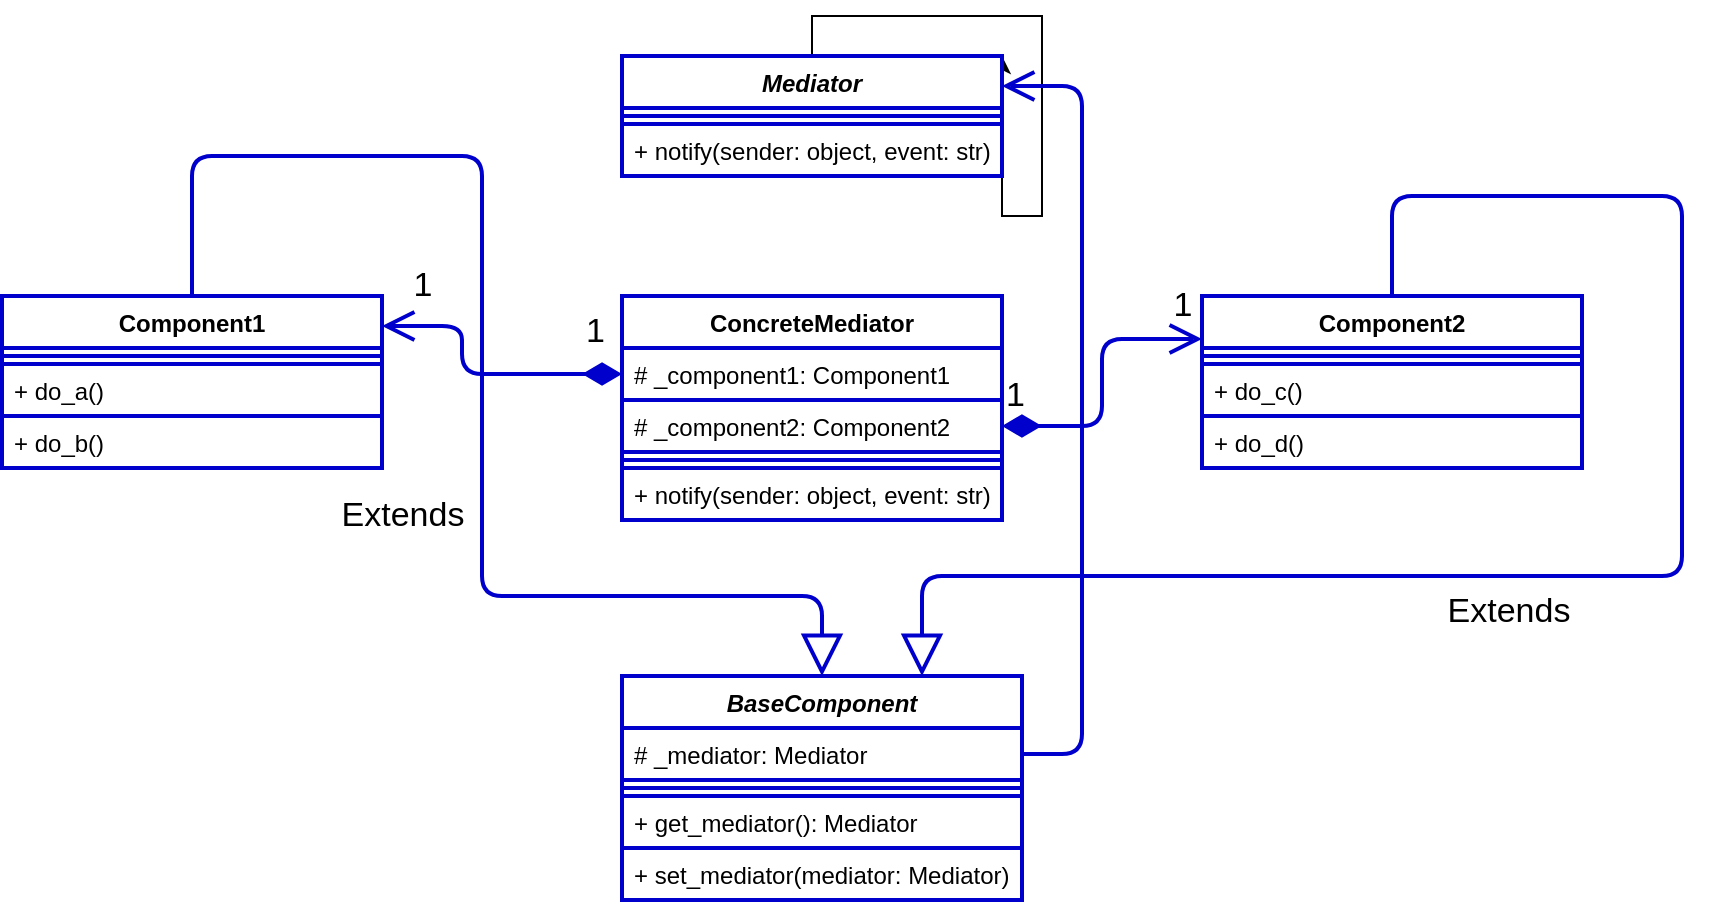 <mxfile version="14.6.6" type="embed"><diagram id="zFXCO6tVe_BXruqs3yqt" name="Page-1"><mxGraphModel dx="1900" dy="686" grid="1" gridSize="10" guides="1" tooltips="1" connect="1" arrows="1" fold="1" page="1" pageScale="1" pageWidth="850" pageHeight="1100" background="#ffffff" math="0" shadow="0"><root><mxCell id="0"/><mxCell id="1" parent="0"/><mxCell id="6" style="edgeStyle=orthogonalEdgeStyle;rounded=0;orthogonalLoop=1;jettySize=auto;html=1;exitX=0.5;exitY=0;exitDx=0;exitDy=0;entryX=1;entryY=0;entryDx=0;entryDy=0;" parent="1" source="2" target="2" edge="1"><mxGeometry relative="1" as="geometry"/></mxCell><mxCell id="2" value="Mediator" style="swimlane;fontStyle=3;align=center;verticalAlign=top;childLayout=stackLayout;horizontal=1;startSize=26;horizontalStack=0;resizeParent=1;resizeParentMax=0;resizeLast=0;collapsible=1;marginBottom=0;fontColor=#000000;strokeColor=#0000CC;strokeWidth=2;fillColor=#FFFFFF;" parent="1" vertex="1"><mxGeometry x="310" y="90" width="190" height="60" as="geometry"/></mxCell><mxCell id="4" value="" style="line;strokeWidth=2;align=left;verticalAlign=middle;spacingTop=-1;spacingLeft=3;spacingRight=3;rotatable=0;labelPosition=right;points=[];portConstraint=eastwest;fontColor=#000000;strokeColor=#0000CC;fillColor=#FFFFFF;" parent="2" vertex="1"><mxGeometry y="26" width="190" height="8" as="geometry"/></mxCell><mxCell id="5" value="+ notify(sender: object, event: str)" style="text;align=left;verticalAlign=top;spacingLeft=4;spacingRight=4;overflow=hidden;rotatable=0;points=[[0,0.5],[1,0.5]];portConstraint=eastwest;fontColor=#000000;strokeColor=#0000CC;strokeWidth=2;fillColor=#FFFFFF;" parent="2" vertex="1"><mxGeometry y="34" width="190" height="26" as="geometry"/></mxCell><mxCell id="7" value="ConcreteMediator" style="swimlane;fontStyle=1;align=center;verticalAlign=top;childLayout=stackLayout;horizontal=1;startSize=26;horizontalStack=0;resizeParent=1;resizeParentMax=0;resizeLast=0;collapsible=1;marginBottom=0;fontColor=#000000;strokeColor=#0000CC;strokeWidth=2;fillColor=#FFFFFF;" parent="1" vertex="1"><mxGeometry x="310" y="210" width="190" height="112" as="geometry"/></mxCell><mxCell id="10" value="# _component1: Component1" style="text;align=left;verticalAlign=top;spacingLeft=4;spacingRight=4;overflow=hidden;rotatable=0;points=[[0,0.5],[1,0.5]];portConstraint=eastwest;fontColor=#000000;strokeColor=#0000CC;strokeWidth=2;fillColor=#FFFFFF;" parent="7" vertex="1"><mxGeometry y="26" width="190" height="26" as="geometry"/></mxCell><mxCell id="11" value="# _component2: Component2" style="text;align=left;verticalAlign=top;spacingLeft=4;spacingRight=4;overflow=hidden;rotatable=0;points=[[0,0.5],[1,0.5]];portConstraint=eastwest;fontColor=#000000;strokeColor=#0000CC;strokeWidth=2;fillColor=#FFFFFF;" parent="7" vertex="1"><mxGeometry y="52" width="190" height="26" as="geometry"/></mxCell><mxCell id="8" value="" style="line;strokeWidth=2;align=left;verticalAlign=middle;spacingTop=-1;spacingLeft=3;spacingRight=3;rotatable=0;labelPosition=right;points=[];portConstraint=eastwest;fontColor=#000000;strokeColor=#0000CC;fillColor=#FFFFFF;" parent="7" vertex="1"><mxGeometry y="78" width="190" height="8" as="geometry"/></mxCell><mxCell id="9" value="+ notify(sender: object, event: str)" style="text;align=left;verticalAlign=top;spacingLeft=4;spacingRight=4;overflow=hidden;rotatable=0;points=[[0,0.5],[1,0.5]];portConstraint=eastwest;fontColor=#000000;strokeColor=#0000CC;strokeWidth=2;fillColor=#FFFFFF;" parent="7" vertex="1"><mxGeometry y="86" width="190" height="26" as="geometry"/></mxCell><mxCell id="21" value="Component2" style="swimlane;fontStyle=1;align=center;verticalAlign=top;childLayout=stackLayout;horizontal=1;startSize=26;horizontalStack=0;resizeParent=1;resizeParentMax=0;resizeLast=0;collapsible=1;marginBottom=0;fontColor=#000000;strokeColor=#0000CC;strokeWidth=2;fillColor=#FFFFFF;" parent="1" vertex="1"><mxGeometry x="600" y="210" width="190" height="86" as="geometry"/></mxCell><mxCell id="22" value="" style="line;strokeWidth=2;align=left;verticalAlign=middle;spacingTop=-1;spacingLeft=3;spacingRight=3;rotatable=0;labelPosition=right;points=[];portConstraint=eastwest;fontColor=#000000;strokeColor=#0000CC;fillColor=#FFFFFF;" parent="21" vertex="1"><mxGeometry y="26" width="190" height="8" as="geometry"/></mxCell><mxCell id="26" value="+ do_c()" style="text;align=left;verticalAlign=top;spacingLeft=4;spacingRight=4;overflow=hidden;rotatable=0;points=[[0,0.5],[1,0.5]];portConstraint=eastwest;fontColor=#000000;strokeColor=#0000CC;strokeWidth=2;fillColor=#FFFFFF;" parent="21" vertex="1"><mxGeometry y="34" width="190" height="26" as="geometry"/></mxCell><mxCell id="27" value="+ do_d()" style="text;align=left;verticalAlign=top;spacingLeft=4;spacingRight=4;overflow=hidden;rotatable=0;points=[[0,0.5],[1,0.5]];portConstraint=eastwest;fontColor=#000000;strokeColor=#0000CC;strokeWidth=2;fillColor=#FFFFFF;" parent="21" vertex="1"><mxGeometry y="60" width="190" height="26" as="geometry"/></mxCell><mxCell id="12" value="BaseComponent" style="swimlane;fontStyle=3;align=center;verticalAlign=top;childLayout=stackLayout;horizontal=1;startSize=26;horizontalStack=0;resizeParent=1;resizeParentMax=0;resizeLast=0;collapsible=1;marginBottom=0;fontColor=#000000;strokeColor=#0000CC;strokeWidth=2;fillColor=#FFFFFF;" parent="1" vertex="1"><mxGeometry x="310" y="400" width="200" height="112" as="geometry"/></mxCell><mxCell id="15" value="# _mediator: Mediator" style="text;align=left;verticalAlign=top;spacingLeft=4;spacingRight=4;overflow=hidden;rotatable=0;points=[[0,0.5],[1,0.5]];portConstraint=eastwest;fontColor=#000000;strokeColor=#0000CC;strokeWidth=2;fillColor=#FFFFFF;" parent="12" vertex="1"><mxGeometry y="26" width="200" height="26" as="geometry"/></mxCell><mxCell id="13" value="" style="line;strokeWidth=2;align=left;verticalAlign=middle;spacingTop=-1;spacingLeft=3;spacingRight=3;rotatable=0;labelPosition=right;points=[];portConstraint=eastwest;fontColor=#000000;strokeColor=#0000CC;fillColor=#FFFFFF;" parent="12" vertex="1"><mxGeometry y="52" width="200" height="8" as="geometry"/></mxCell><mxCell id="16" value="+ get_mediator(): Mediator" style="text;align=left;verticalAlign=top;spacingLeft=4;spacingRight=4;overflow=hidden;rotatable=0;points=[[0,0.5],[1,0.5]];portConstraint=eastwest;fontColor=#000000;strokeColor=#0000CC;strokeWidth=2;fillColor=#FFFFFF;" parent="12" vertex="1"><mxGeometry y="60" width="200" height="26" as="geometry"/></mxCell><mxCell id="17" value="+ set_mediator(mediator: Mediator)" style="text;align=left;verticalAlign=top;spacingLeft=4;spacingRight=4;overflow=hidden;rotatable=0;points=[[0,0.5],[1,0.5]];portConstraint=eastwest;fontColor=#000000;strokeColor=#0000CC;strokeWidth=2;fillColor=#FFFFFF;" parent="12" vertex="1"><mxGeometry y="86" width="200" height="26" as="geometry"/></mxCell><mxCell id="28" value="1" style="endArrow=open;html=1;endSize=12;startArrow=diamondThin;startSize=14;startFill=1;edgeStyle=orthogonalEdgeStyle;align=left;verticalAlign=bottom;exitX=0;exitY=0.5;exitDx=0;exitDy=0;strokeWidth=2;strokeColor=#0000CC;entryX=1;entryY=0.174;entryDx=0;entryDy=0;entryPerimeter=0;fontSize=17;fontColor=#000000;labelBackgroundColor=none;" parent="1" source="10" target="18" edge="1"><mxGeometry x="0.236" y="-60" relative="1" as="geometry"><mxPoint x="340" y="310" as="sourcePoint"/><mxPoint x="500" y="310" as="targetPoint"/><Array as="points"><mxPoint x="230" y="249"/><mxPoint x="230" y="225"/></Array><mxPoint as="offset"/></mxGeometry></mxCell><mxCell id="18" value="Component1" style="swimlane;fontStyle=1;align=center;verticalAlign=top;childLayout=stackLayout;horizontal=1;startSize=26;horizontalStack=0;resizeParent=1;resizeParentMax=0;resizeLast=0;collapsible=1;marginBottom=0;fontColor=#000000;strokeColor=#0000CC;strokeWidth=2;fillColor=#FFFFFF;" parent="1" vertex="1"><mxGeometry y="210" width="190" height="86" as="geometry"/></mxCell><mxCell id="19" value="" style="line;strokeWidth=2;align=left;verticalAlign=middle;spacingTop=-1;spacingLeft=3;spacingRight=3;rotatable=0;labelPosition=right;points=[];portConstraint=eastwest;fontColor=#000000;strokeColor=#0000CC;fillColor=#FFFFFF;" parent="18" vertex="1"><mxGeometry y="26" width="190" height="8" as="geometry"/></mxCell><mxCell id="20" value="+ do_a()" style="text;align=left;verticalAlign=top;spacingLeft=4;spacingRight=4;overflow=hidden;rotatable=0;points=[[0,0.5],[1,0.5]];portConstraint=eastwest;fontColor=#000000;strokeColor=#0000CC;strokeWidth=2;fillColor=#FFFFFF;" parent="18" vertex="1"><mxGeometry y="34" width="190" height="26" as="geometry"/></mxCell><mxCell id="25" value="+ do_b()" style="text;align=left;verticalAlign=top;spacingLeft=4;spacingRight=4;overflow=hidden;rotatable=0;points=[[0,0.5],[1,0.5]];portConstraint=eastwest;fontColor=#000000;strokeColor=#0000CC;strokeWidth=2;fillColor=#FFFFFF;" parent="18" vertex="1"><mxGeometry y="60" width="190" height="26" as="geometry"/></mxCell><mxCell id="29" value="1" style="text;html=1;align=center;verticalAlign=middle;resizable=0;points=[];autosize=1;fontSize=17;fontColor=#000000;" parent="1" vertex="1"><mxGeometry x="200" y="190" width="20" height="30" as="geometry"/></mxCell><mxCell id="30" value="1" style="endArrow=open;html=1;endSize=12;startArrow=diamondThin;startSize=14;startFill=1;edgeStyle=orthogonalEdgeStyle;align=left;verticalAlign=bottom;labelBackgroundColor=none;strokeColor=#0000CC;strokeWidth=2;fontSize=17;fontColor=#000000;exitX=1;exitY=0.5;exitDx=0;exitDy=0;entryX=0;entryY=0.25;entryDx=0;entryDy=0;" parent="1" source="11" target="21" edge="1"><mxGeometry x="-1" y="3" relative="1" as="geometry"><mxPoint x="340" y="310" as="sourcePoint"/><mxPoint x="500" y="310" as="targetPoint"/><Array as="points"><mxPoint x="550" y="275"/><mxPoint x="550" y="232"/></Array></mxGeometry></mxCell><mxCell id="31" value="1" style="text;html=1;align=center;verticalAlign=middle;resizable=0;points=[];autosize=1;fontSize=17;fontColor=#000000;" parent="1" vertex="1"><mxGeometry x="580" y="200" width="20" height="30" as="geometry"/></mxCell><mxCell id="32" value="Extends" style="endArrow=block;endSize=16;endFill=0;html=1;labelBackgroundColor=none;strokeColor=#0000CC;strokeWidth=2;fontSize=17;fontColor=#000000;exitX=0.5;exitY=0;exitDx=0;exitDy=0;entryX=0.5;entryY=0;entryDx=0;entryDy=0;" parent="1" source="18" target="12" edge="1"><mxGeometry x="0.225" y="-40" width="160" relative="1" as="geometry"><mxPoint x="340" y="310" as="sourcePoint"/><mxPoint x="500" y="310" as="targetPoint"/><Array as="points"><mxPoint x="95" y="140"/><mxPoint x="240" y="140"/><mxPoint x="240" y="360"/><mxPoint x="410" y="360"/></Array><mxPoint as="offset"/></mxGeometry></mxCell><mxCell id="34" value="Extends" style="endArrow=block;endSize=16;endFill=0;html=1;labelBackgroundColor=none;strokeColor=#0000CC;strokeWidth=2;fontSize=17;fontColor=#000000;entryX=0.75;entryY=0;entryDx=0;entryDy=0;exitX=0.5;exitY=0;exitDx=0;exitDy=0;" parent="1" source="21" target="12" edge="1"><mxGeometry x="0.156" y="18" width="160" relative="1" as="geometry"><mxPoint x="340" y="310" as="sourcePoint"/><mxPoint x="500" y="310" as="targetPoint"/><Array as="points"><mxPoint x="695" y="160"/><mxPoint x="840" y="160"/><mxPoint x="840" y="350"/><mxPoint x="550" y="350"/><mxPoint x="460" y="350"/></Array><mxPoint x="-1" as="offset"/></mxGeometry></mxCell><mxCell id="35" value="" style="endArrow=open;endFill=1;endSize=12;html=1;labelBackgroundColor=none;strokeColor=#0000CC;strokeWidth=2;fontSize=17;fontColor=#000000;exitX=1;exitY=0.5;exitDx=0;exitDy=0;entryX=1;entryY=0.25;entryDx=0;entryDy=0;" parent="1" source="15" target="2" edge="1"><mxGeometry width="160" relative="1" as="geometry"><mxPoint x="340" y="310" as="sourcePoint"/><mxPoint x="550" y="100" as="targetPoint"/><Array as="points"><mxPoint x="540" y="439"/><mxPoint x="540" y="105"/></Array></mxGeometry></mxCell></root></mxGraphModel></diagram></mxfile>